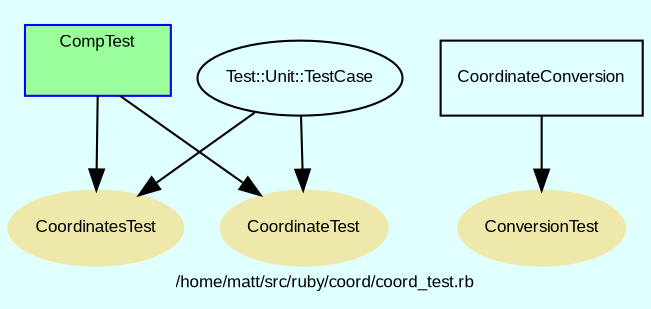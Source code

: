 digraph TopLevel {
    compound = true
    bgcolor = lightcyan1
    fontname = Arial
    fontsize = 8
    label = "/home/matt/src/ruby/coord/coord_test.rb"
    node [
        fontname = Arial,
        fontsize = 8,
        color = black
    ]

    subgraph cluster_CompTest {
        fillcolor = palegreen1
        URL = "classes/CompTest.html"
        fontname = Arial
        color = blue
        label = "CompTest"
        style = filled
        CompTest [
            shape = plaintext,
            height = 0.01,
            width = 0.75,
            label = ""
        ]

    }

    ConversionTest [
        fontcolor = black,
        URL = "classes/ConversionTest.html",
        shape = ellipse,
        color = palegoldenrod,
        style = filled,
        label = "ConversionTest"
    ]

    CoordinatesTest [
        fontcolor = black,
        URL = "classes/CoordinatesTest.html",
        shape = ellipse,
        color = palegoldenrod,
        style = filled,
        label = "CoordinatesTest"
    ]

    CoordinateTest [
        fontcolor = black,
        URL = "classes/CoordinateTest.html",
        shape = ellipse,
        color = palegoldenrod,
        style = filled,
        label = "CoordinateTest"
    ]

    CoordinateConversion [
        URL = "classes/CoordinateConversion.html",
        shape = box,
        label = "CoordinateConversion"
    ]

    CoordinateConversion -> ConversionTest [

    ]

    CompTest -> CoordinatesTest [
        ltail = cluster_CompTest
    ]

    Test__Unit__TestCase [
        URL = "classes/Test/Unit/TestCase.html",
        label = "Test::Unit::TestCase"
    ]

    Test__Unit__TestCase -> CoordinatesTest [

    ]

    CompTest -> CoordinateTest [
        ltail = cluster_CompTest
    ]

    Test__Unit__TestCase -> CoordinateTest [

    ]

}

